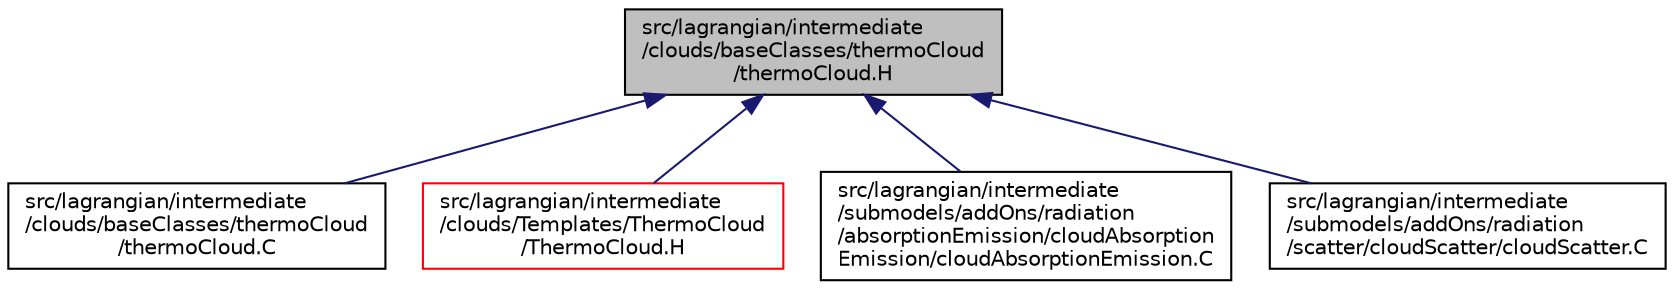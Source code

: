 digraph "src/lagrangian/intermediate/clouds/baseClasses/thermoCloud/thermoCloud.H"
{
  bgcolor="transparent";
  edge [fontname="Helvetica",fontsize="10",labelfontname="Helvetica",labelfontsize="10"];
  node [fontname="Helvetica",fontsize="10",shape=record];
  Node1 [label="src/lagrangian/intermediate\l/clouds/baseClasses/thermoCloud\l/thermoCloud.H",height=0.2,width=0.4,color="black", fillcolor="grey75", style="filled", fontcolor="black"];
  Node1 -> Node2 [dir="back",color="midnightblue",fontsize="10",style="solid",fontname="Helvetica"];
  Node2 [label="src/lagrangian/intermediate\l/clouds/baseClasses/thermoCloud\l/thermoCloud.C",height=0.2,width=0.4,color="black",URL="$a06754.html"];
  Node1 -> Node3 [dir="back",color="midnightblue",fontsize="10",style="solid",fontname="Helvetica"];
  Node3 [label="src/lagrangian/intermediate\l/clouds/Templates/ThermoCloud\l/ThermoCloud.H",height=0.2,width=0.4,color="red",URL="$a06781.html"];
  Node1 -> Node4 [dir="back",color="midnightblue",fontsize="10",style="solid",fontname="Helvetica"];
  Node4 [label="src/lagrangian/intermediate\l/submodels/addOns/radiation\l/absorptionEmission/cloudAbsorption\lEmission/cloudAbsorptionEmission.C",height=0.2,width=0.4,color="black",URL="$a06885.html"];
  Node1 -> Node5 [dir="back",color="midnightblue",fontsize="10",style="solid",fontname="Helvetica"];
  Node5 [label="src/lagrangian/intermediate\l/submodels/addOns/radiation\l/scatter/cloudScatter/cloudScatter.C",height=0.2,width=0.4,color="black",URL="$a06887.html"];
}
